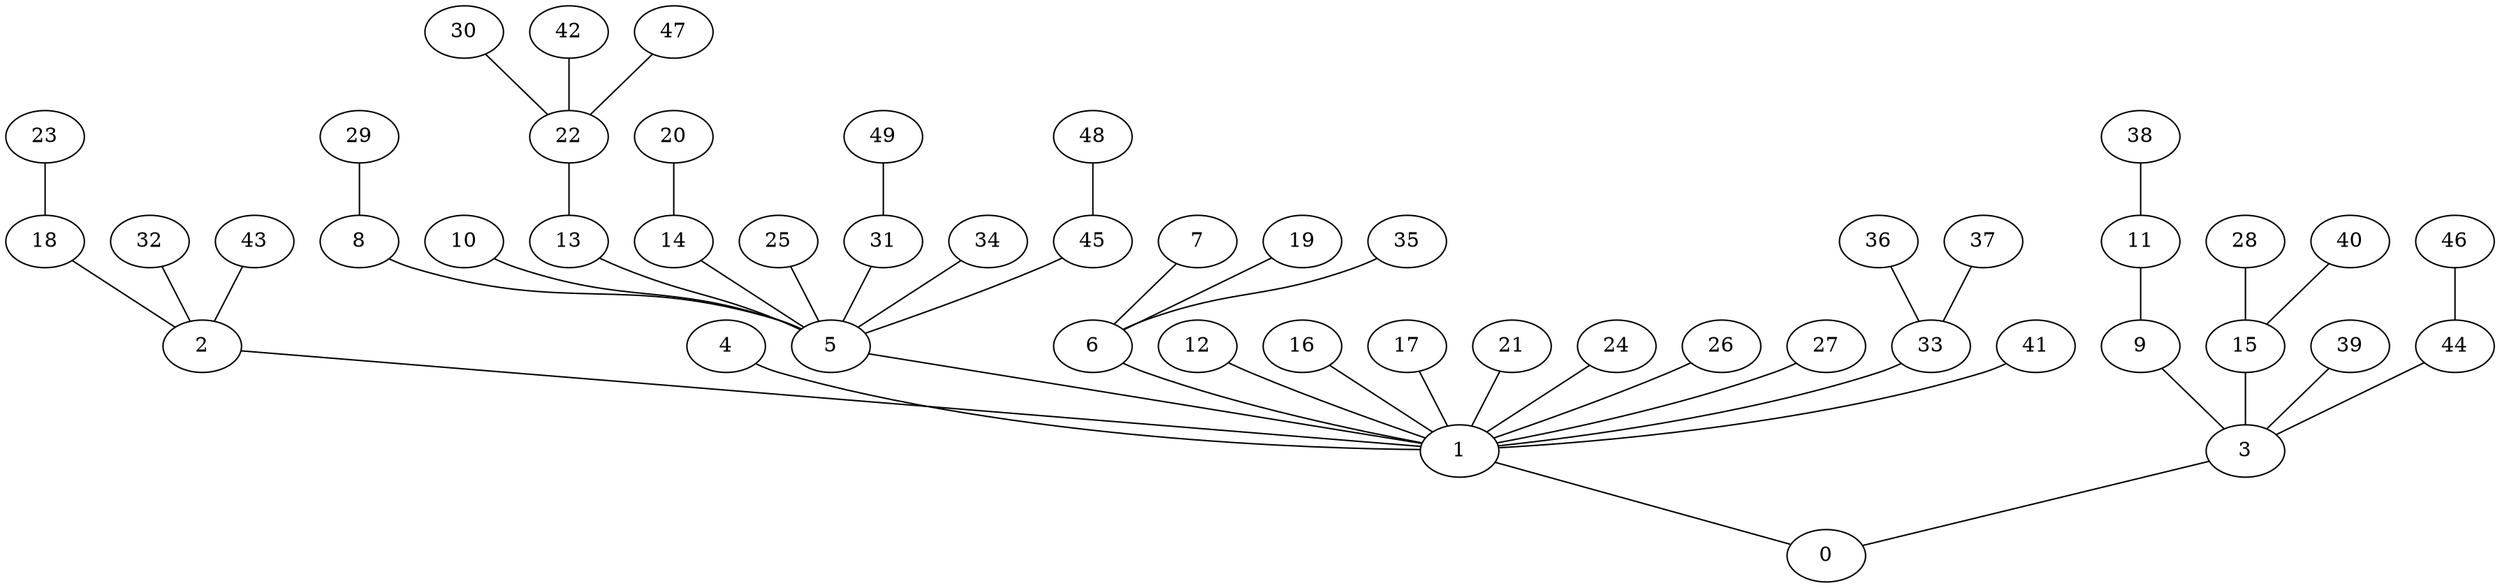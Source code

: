 /* Created by igraph 0.7.1 */
graph {
  graph [
    name="Powerlaw-Cluster Graph"
  ];
  0 [
    id=0
  ];
  1 [
    id=1
  ];
  2 [
    id=2
  ];
  3 [
    id=3
  ];
  4 [
    id=4
  ];
  5 [
    id=5
  ];
  6 [
    id=6
  ];
  7 [
    id=7
  ];
  8 [
    id=8
  ];
  9 [
    id=9
  ];
  10 [
    id=10
  ];
  11 [
    id=11
  ];
  12 [
    id=12
  ];
  13 [
    id=13
  ];
  14 [
    id=14
  ];
  15 [
    id=15
  ];
  16 [
    id=16
  ];
  17 [
    id=17
  ];
  18 [
    id=18
  ];
  19 [
    id=19
  ];
  20 [
    id=20
  ];
  21 [
    id=21
  ];
  22 [
    id=22
  ];
  23 [
    id=23
  ];
  24 [
    id=24
  ];
  25 [
    id=25
  ];
  26 [
    id=26
  ];
  27 [
    id=27
  ];
  28 [
    id=28
  ];
  29 [
    id=29
  ];
  30 [
    id=30
  ];
  31 [
    id=31
  ];
  32 [
    id=32
  ];
  33 [
    id=33
  ];
  34 [
    id=34
  ];
  35 [
    id=35
  ];
  36 [
    id=36
  ];
  37 [
    id=37
  ];
  38 [
    id=38
  ];
  39 [
    id=39
  ];
  40 [
    id=40
  ];
  41 [
    id=41
  ];
  42 [
    id=42
  ];
  43 [
    id=43
  ];
  44 [
    id=44
  ];
  45 [
    id=45
  ];
  46 [
    id=46
  ];
  47 [
    id=47
  ];
  48 [
    id=48
  ];
  49 [
    id=49
  ];

  1 -- 0;
  3 -- 0;
  33 -- 1;
  2 -- 1;
  4 -- 1;
  5 -- 1;
  6 -- 1;
  41 -- 1;
  12 -- 1;
  16 -- 1;
  17 -- 1;
  21 -- 1;
  24 -- 1;
  26 -- 1;
  27 -- 1;
  32 -- 2;
  18 -- 2;
  43 -- 2;
  9 -- 3;
  39 -- 3;
  44 -- 3;
  15 -- 3;
  34 -- 5;
  8 -- 5;
  10 -- 5;
  13 -- 5;
  14 -- 5;
  45 -- 5;
  25 -- 5;
  31 -- 5;
  19 -- 6;
  35 -- 6;
  7 -- 6;
  29 -- 8;
  11 -- 9;
  38 -- 11;
  22 -- 13;
  20 -- 14;
  40 -- 15;
  28 -- 15;
  23 -- 18;
  42 -- 22;
  30 -- 22;
  47 -- 22;
  49 -- 31;
  36 -- 33;
  37 -- 33;
  46 -- 44;
  48 -- 45;
}
